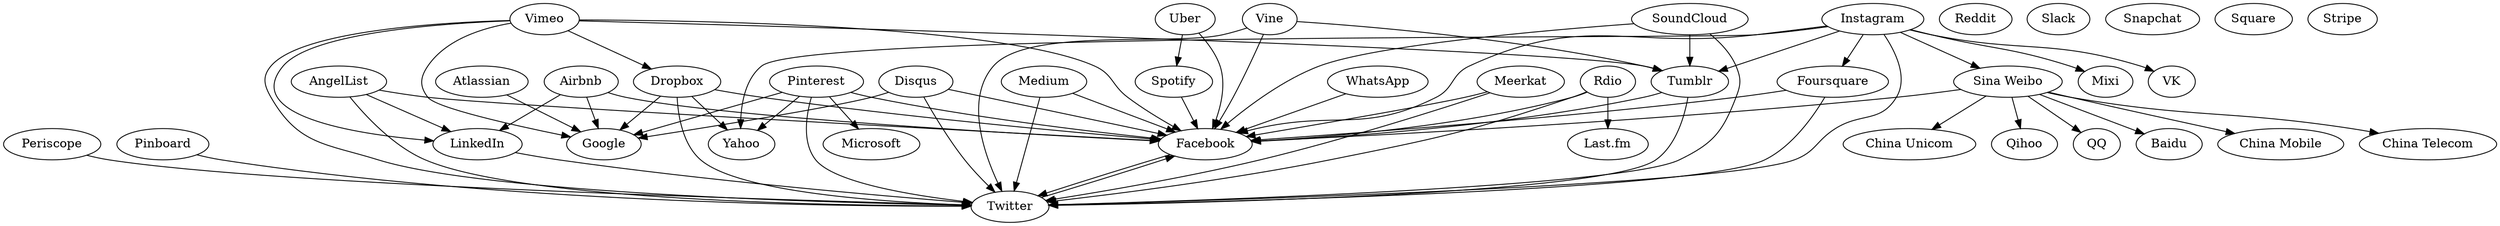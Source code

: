 digraph G {
  "Airbnb"      -> "Facebook";
  "Airbnb"      -> "Google";
  "Airbnb"      -> "LinkedIn";
  "AngelList"   -> "Facebook";
  "AngelList"   -> "LinkedIn";
  "AngelList"   -> "Twitter";
  "Atlassian"   -> "Google";
  "Disqus"      -> "Facebook";
  "Disqus"      -> "Google";
  "Disqus"      -> "Twitter";
  "Dropbox"     -> "Facebook";
  "Dropbox"     -> "Google";
  "Dropbox"     -> "Twitter";
  "Dropbox"     -> "Yahoo";
  "Facebook"    -> "Twitter";
  "Foursquare"  -> "Facebook";
  "Foursquare"  -> "Twitter";
  "Instagram"   -> "Facebook";
  "Instagram"   -> "Foursquare";
  "Instagram"   -> "Mixi";
  "Instagram"   -> "Sina Weibo";
  "Instagram"   -> "Tumblr";
  "Instagram"   -> "Twitter";
  "Instagram"   -> "VK";
  "Instagram"   -> "Yahoo";
  "LinkedIn"    -> "Twitter";
  "Medium"      -> "Facebook";
  "Medium"      -> "Twitter";
  "Meerkat"     -> "Facebook";
  "Meerkat"     -> "Twitter";
  "Periscope"   -> "Twitter";
  "Pinboard"    -> "Twitter";
  "Pinterest"   -> "Facebook";
  "Pinterest"   -> "Google";
  "Pinterest"   -> "Microsoft";
  "Pinterest"   -> "Twitter";
  "Pinterest"   -> "Yahoo";
  "Rdio"        -> "Facebook";
  "Rdio"        -> "Last.fm";
  "Rdio"        -> "Twitter";
  "Reddit";
  "Sina Weibo"  -> "Baidu";
  "Sina Weibo"  -> "China Mobile";
  "Sina Weibo"  -> "China Telecom";
  "Sina Weibo"  -> "China Unicom";
  "Sina Weibo"  -> "Facebook";
  "Sina Weibo"  -> "Qihoo";
  "Sina Weibo"  -> "QQ";
  "Slack";
  "Snapchat";
  "SoundCloud"  -> "Facebook";
  "SoundCloud"  -> "Tumblr";
  "SoundCloud"  -> "Twitter";
  "Spotify"     -> "Facebook";
  "Square";
  "Stripe";
  "Tumblr"      -> "Facebook";
  "Tumblr"      -> "Twitter";
  "Twitter"     -> "Facebook";
  "Uber"        -> "Facebook";
  "Uber"        -> "Spotify";
  "Vimeo"       -> "Dropbox";
  "Vimeo"       -> "Facebook";
  "Vimeo"       -> "Google";
  "Vimeo"       -> "LinkedIn";
  "Vimeo"       -> "Tumblr";
  "Vimeo"       -> "Twitter";
  "Vine"        -> "Facebook";
  "Vine"        -> "Tumblr";
  "Vine"        -> "Twitter";
  "WhatsApp"    -> "Facebook";
}
